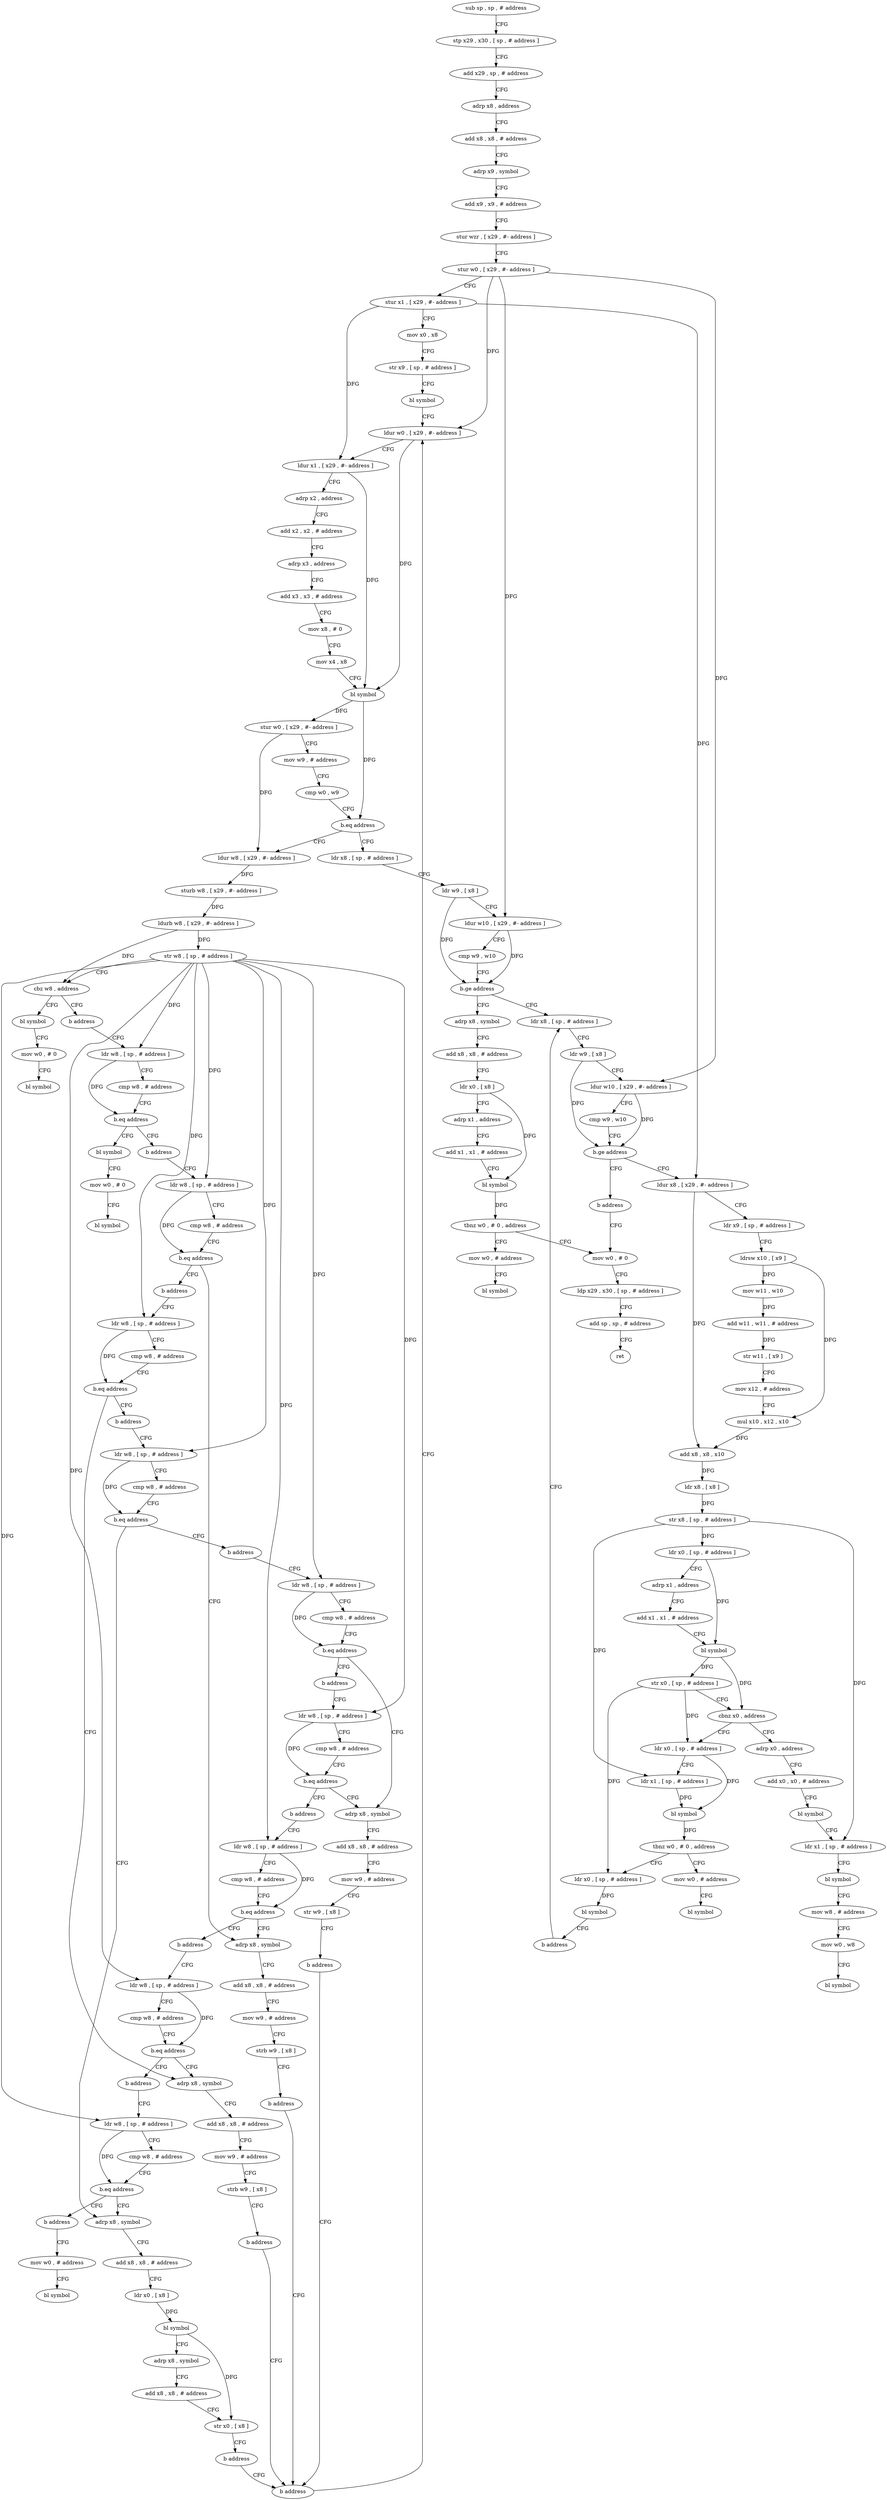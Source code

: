 digraph "func" {
"4218012" [label = "sub sp , sp , # address" ]
"4218016" [label = "stp x29 , x30 , [ sp , # address ]" ]
"4218020" [label = "add x29 , sp , # address" ]
"4218024" [label = "adrp x8 , address" ]
"4218028" [label = "add x8 , x8 , # address" ]
"4218032" [label = "adrp x9 , symbol" ]
"4218036" [label = "add x9 , x9 , # address" ]
"4218040" [label = "stur wzr , [ x29 , #- address ]" ]
"4218044" [label = "stur w0 , [ x29 , #- address ]" ]
"4218048" [label = "stur x1 , [ x29 , #- address ]" ]
"4218052" [label = "mov x0 , x8" ]
"4218056" [label = "str x9 , [ sp , # address ]" ]
"4218060" [label = "bl symbol" ]
"4218064" [label = "ldur w0 , [ x29 , #- address ]" ]
"4218412" [label = "ldr x8 , [ sp , # address ]" ]
"4218416" [label = "ldr w9 , [ x8 ]" ]
"4218420" [label = "ldur w10 , [ x29 , #- address ]" ]
"4218424" [label = "cmp w9 , w10" ]
"4218428" [label = "b.ge address" ]
"4218592" [label = "adrp x8 , symbol" ]
"4218432" [label = "ldr x8 , [ sp , # address ]" ]
"4218116" [label = "ldur w8 , [ x29 , #- address ]" ]
"4218120" [label = "sturb w8 , [ x29 , #- address ]" ]
"4218124" [label = "ldurb w8 , [ x29 , #- address ]" ]
"4218128" [label = "str w8 , [ sp , # address ]" ]
"4218132" [label = "cbz w8 , address" ]
"4218284" [label = "bl symbol" ]
"4218136" [label = "b address" ]
"4218596" [label = "add x8 , x8 , # address" ]
"4218600" [label = "ldr x0 , [ x8 ]" ]
"4218604" [label = "adrp x1 , address" ]
"4218608" [label = "add x1 , x1 , # address" ]
"4218612" [label = "bl symbol" ]
"4218616" [label = "tbnz w0 , # 0 , address" ]
"4218628" [label = "mov w0 , # 0" ]
"4218620" [label = "mov w0 , # address" ]
"4218436" [label = "ldr w9 , [ x8 ]" ]
"4218440" [label = "ldur w10 , [ x29 , #- address ]" ]
"4218444" [label = "cmp w9 , w10" ]
"4218448" [label = "b.ge address" ]
"4218588" [label = "b address" ]
"4218452" [label = "ldur x8 , [ x29 , #- address ]" ]
"4218288" [label = "mov w0 , # 0" ]
"4218292" [label = "bl symbol" ]
"4218140" [label = "ldr w8 , [ sp , # address ]" ]
"4218632" [label = "ldp x29 , x30 , [ sp , # address ]" ]
"4218636" [label = "add sp , sp , # address" ]
"4218640" [label = "ret" ]
"4218624" [label = "bl symbol" ]
"4218456" [label = "ldr x9 , [ sp , # address ]" ]
"4218460" [label = "ldrsw x10 , [ x9 ]" ]
"4218464" [label = "mov w11 , w10" ]
"4218468" [label = "add w11 , w11 , # address" ]
"4218472" [label = "str w11 , [ x9 ]" ]
"4218476" [label = "mov x12 , # address" ]
"4218480" [label = "mul x10 , x12 , x10" ]
"4218484" [label = "add x8 , x8 , x10" ]
"4218488" [label = "ldr x8 , [ x8 ]" ]
"4218492" [label = "str x8 , [ sp , # address ]" ]
"4218496" [label = "ldr x0 , [ sp , # address ]" ]
"4218500" [label = "adrp x1 , address" ]
"4218504" [label = "add x1 , x1 , # address" ]
"4218508" [label = "bl symbol" ]
"4218512" [label = "str x0 , [ sp , # address ]" ]
"4218516" [label = "cbnz x0 , address" ]
"4218552" [label = "ldr x0 , [ sp , # address ]" ]
"4218520" [label = "adrp x0 , address" ]
"4218144" [label = "cmp w8 , # address" ]
"4218148" [label = "b.eq address" ]
"4218296" [label = "bl symbol" ]
"4218152" [label = "b address" ]
"4218556" [label = "ldr x1 , [ sp , # address ]" ]
"4218560" [label = "bl symbol" ]
"4218564" [label = "tbnz w0 , # 0 , address" ]
"4218576" [label = "ldr x0 , [ sp , # address ]" ]
"4218568" [label = "mov w0 , # address" ]
"4218524" [label = "add x0 , x0 , # address" ]
"4218528" [label = "bl symbol" ]
"4218532" [label = "ldr x1 , [ sp , # address ]" ]
"4218536" [label = "bl symbol" ]
"4218540" [label = "mov w8 , # address" ]
"4218544" [label = "mov w0 , w8" ]
"4218548" [label = "bl symbol" ]
"4218300" [label = "mov w0 , # 0" ]
"4218304" [label = "bl symbol" ]
"4218156" [label = "ldr w8 , [ sp , # address ]" ]
"4218580" [label = "bl symbol" ]
"4218584" [label = "b address" ]
"4218572" [label = "bl symbol" ]
"4218160" [label = "cmp w8 , # address" ]
"4218164" [label = "b.eq address" ]
"4218328" [label = "adrp x8 , symbol" ]
"4218168" [label = "b address" ]
"4218332" [label = "add x8 , x8 , # address" ]
"4218336" [label = "mov w9 , # address" ]
"4218340" [label = "strb w9 , [ x8 ]" ]
"4218344" [label = "b address" ]
"4218408" [label = "b address" ]
"4218172" [label = "ldr w8 , [ sp , # address ]" ]
"4218176" [label = "cmp w8 , # address" ]
"4218180" [label = "b.eq address" ]
"4218348" [label = "adrp x8 , symbol" ]
"4218184" [label = "b address" ]
"4218068" [label = "ldur x1 , [ x29 , #- address ]" ]
"4218072" [label = "adrp x2 , address" ]
"4218076" [label = "add x2 , x2 , # address" ]
"4218080" [label = "adrp x3 , address" ]
"4218084" [label = "add x3 , x3 , # address" ]
"4218088" [label = "mov x8 , # 0" ]
"4218092" [label = "mov x4 , x8" ]
"4218096" [label = "bl symbol" ]
"4218100" [label = "stur w0 , [ x29 , #- address ]" ]
"4218104" [label = "mov w9 , # address" ]
"4218108" [label = "cmp w0 , w9" ]
"4218112" [label = "b.eq address" ]
"4218352" [label = "add x8 , x8 , # address" ]
"4218356" [label = "mov w9 , # address" ]
"4218360" [label = "strb w9 , [ x8 ]" ]
"4218364" [label = "b address" ]
"4218188" [label = "ldr w8 , [ sp , # address ]" ]
"4218192" [label = "cmp w8 , # address" ]
"4218196" [label = "b.eq address" ]
"4218368" [label = "adrp x8 , symbol" ]
"4218200" [label = "b address" ]
"4218372" [label = "add x8 , x8 , # address" ]
"4218376" [label = "ldr x0 , [ x8 ]" ]
"4218380" [label = "bl symbol" ]
"4218384" [label = "adrp x8 , symbol" ]
"4218388" [label = "add x8 , x8 , # address" ]
"4218392" [label = "str x0 , [ x8 ]" ]
"4218396" [label = "b address" ]
"4218204" [label = "ldr w8 , [ sp , # address ]" ]
"4218208" [label = "cmp w8 , # address" ]
"4218212" [label = "b.eq address" ]
"4218308" [label = "adrp x8 , symbol" ]
"4218216" [label = "b address" ]
"4218312" [label = "add x8 , x8 , # address" ]
"4218316" [label = "mov w9 , # address" ]
"4218320" [label = "str w9 , [ x8 ]" ]
"4218324" [label = "b address" ]
"4218220" [label = "ldr w8 , [ sp , # address ]" ]
"4218224" [label = "cmp w8 , # address" ]
"4218228" [label = "b.eq address" ]
"4218232" [label = "b address" ]
"4218236" [label = "ldr w8 , [ sp , # address ]" ]
"4218240" [label = "cmp w8 , # address" ]
"4218244" [label = "b.eq address" ]
"4218248" [label = "b address" ]
"4218252" [label = "ldr w8 , [ sp , # address ]" ]
"4218256" [label = "cmp w8 , # address" ]
"4218260" [label = "b.eq address" ]
"4218264" [label = "b address" ]
"4218268" [label = "ldr w8 , [ sp , # address ]" ]
"4218272" [label = "cmp w8 , # address" ]
"4218276" [label = "b.eq address" ]
"4218280" [label = "b address" ]
"4218400" [label = "mov w0 , # address" ]
"4218404" [label = "bl symbol" ]
"4218012" -> "4218016" [ label = "CFG" ]
"4218016" -> "4218020" [ label = "CFG" ]
"4218020" -> "4218024" [ label = "CFG" ]
"4218024" -> "4218028" [ label = "CFG" ]
"4218028" -> "4218032" [ label = "CFG" ]
"4218032" -> "4218036" [ label = "CFG" ]
"4218036" -> "4218040" [ label = "CFG" ]
"4218040" -> "4218044" [ label = "CFG" ]
"4218044" -> "4218048" [ label = "CFG" ]
"4218044" -> "4218064" [ label = "DFG" ]
"4218044" -> "4218420" [ label = "DFG" ]
"4218044" -> "4218440" [ label = "DFG" ]
"4218048" -> "4218052" [ label = "CFG" ]
"4218048" -> "4218068" [ label = "DFG" ]
"4218048" -> "4218452" [ label = "DFG" ]
"4218052" -> "4218056" [ label = "CFG" ]
"4218056" -> "4218060" [ label = "CFG" ]
"4218060" -> "4218064" [ label = "CFG" ]
"4218064" -> "4218068" [ label = "CFG" ]
"4218064" -> "4218096" [ label = "DFG" ]
"4218412" -> "4218416" [ label = "CFG" ]
"4218416" -> "4218420" [ label = "CFG" ]
"4218416" -> "4218428" [ label = "DFG" ]
"4218420" -> "4218424" [ label = "CFG" ]
"4218420" -> "4218428" [ label = "DFG" ]
"4218424" -> "4218428" [ label = "CFG" ]
"4218428" -> "4218592" [ label = "CFG" ]
"4218428" -> "4218432" [ label = "CFG" ]
"4218592" -> "4218596" [ label = "CFG" ]
"4218432" -> "4218436" [ label = "CFG" ]
"4218116" -> "4218120" [ label = "DFG" ]
"4218120" -> "4218124" [ label = "DFG" ]
"4218124" -> "4218128" [ label = "DFG" ]
"4218124" -> "4218132" [ label = "DFG" ]
"4218128" -> "4218132" [ label = "CFG" ]
"4218128" -> "4218140" [ label = "DFG" ]
"4218128" -> "4218156" [ label = "DFG" ]
"4218128" -> "4218172" [ label = "DFG" ]
"4218128" -> "4218188" [ label = "DFG" ]
"4218128" -> "4218204" [ label = "DFG" ]
"4218128" -> "4218220" [ label = "DFG" ]
"4218128" -> "4218236" [ label = "DFG" ]
"4218128" -> "4218252" [ label = "DFG" ]
"4218128" -> "4218268" [ label = "DFG" ]
"4218132" -> "4218284" [ label = "CFG" ]
"4218132" -> "4218136" [ label = "CFG" ]
"4218284" -> "4218288" [ label = "CFG" ]
"4218136" -> "4218140" [ label = "CFG" ]
"4218596" -> "4218600" [ label = "CFG" ]
"4218600" -> "4218604" [ label = "CFG" ]
"4218600" -> "4218612" [ label = "DFG" ]
"4218604" -> "4218608" [ label = "CFG" ]
"4218608" -> "4218612" [ label = "CFG" ]
"4218612" -> "4218616" [ label = "DFG" ]
"4218616" -> "4218628" [ label = "CFG" ]
"4218616" -> "4218620" [ label = "CFG" ]
"4218628" -> "4218632" [ label = "CFG" ]
"4218620" -> "4218624" [ label = "CFG" ]
"4218436" -> "4218440" [ label = "CFG" ]
"4218436" -> "4218448" [ label = "DFG" ]
"4218440" -> "4218444" [ label = "CFG" ]
"4218440" -> "4218448" [ label = "DFG" ]
"4218444" -> "4218448" [ label = "CFG" ]
"4218448" -> "4218588" [ label = "CFG" ]
"4218448" -> "4218452" [ label = "CFG" ]
"4218588" -> "4218628" [ label = "CFG" ]
"4218452" -> "4218456" [ label = "CFG" ]
"4218452" -> "4218484" [ label = "DFG" ]
"4218288" -> "4218292" [ label = "CFG" ]
"4218140" -> "4218144" [ label = "CFG" ]
"4218140" -> "4218148" [ label = "DFG" ]
"4218632" -> "4218636" [ label = "CFG" ]
"4218636" -> "4218640" [ label = "CFG" ]
"4218456" -> "4218460" [ label = "CFG" ]
"4218460" -> "4218464" [ label = "DFG" ]
"4218460" -> "4218480" [ label = "DFG" ]
"4218464" -> "4218468" [ label = "DFG" ]
"4218468" -> "4218472" [ label = "DFG" ]
"4218472" -> "4218476" [ label = "CFG" ]
"4218476" -> "4218480" [ label = "CFG" ]
"4218480" -> "4218484" [ label = "DFG" ]
"4218484" -> "4218488" [ label = "DFG" ]
"4218488" -> "4218492" [ label = "DFG" ]
"4218492" -> "4218496" [ label = "DFG" ]
"4218492" -> "4218556" [ label = "DFG" ]
"4218492" -> "4218532" [ label = "DFG" ]
"4218496" -> "4218500" [ label = "CFG" ]
"4218496" -> "4218508" [ label = "DFG" ]
"4218500" -> "4218504" [ label = "CFG" ]
"4218504" -> "4218508" [ label = "CFG" ]
"4218508" -> "4218512" [ label = "DFG" ]
"4218508" -> "4218516" [ label = "DFG" ]
"4218512" -> "4218516" [ label = "CFG" ]
"4218512" -> "4218552" [ label = "DFG" ]
"4218512" -> "4218576" [ label = "DFG" ]
"4218516" -> "4218552" [ label = "CFG" ]
"4218516" -> "4218520" [ label = "CFG" ]
"4218552" -> "4218556" [ label = "CFG" ]
"4218552" -> "4218560" [ label = "DFG" ]
"4218520" -> "4218524" [ label = "CFG" ]
"4218144" -> "4218148" [ label = "CFG" ]
"4218148" -> "4218296" [ label = "CFG" ]
"4218148" -> "4218152" [ label = "CFG" ]
"4218296" -> "4218300" [ label = "CFG" ]
"4218152" -> "4218156" [ label = "CFG" ]
"4218556" -> "4218560" [ label = "DFG" ]
"4218560" -> "4218564" [ label = "DFG" ]
"4218564" -> "4218576" [ label = "CFG" ]
"4218564" -> "4218568" [ label = "CFG" ]
"4218576" -> "4218580" [ label = "DFG" ]
"4218568" -> "4218572" [ label = "CFG" ]
"4218524" -> "4218528" [ label = "CFG" ]
"4218528" -> "4218532" [ label = "CFG" ]
"4218532" -> "4218536" [ label = "CFG" ]
"4218536" -> "4218540" [ label = "CFG" ]
"4218540" -> "4218544" [ label = "CFG" ]
"4218544" -> "4218548" [ label = "CFG" ]
"4218300" -> "4218304" [ label = "CFG" ]
"4218156" -> "4218160" [ label = "CFG" ]
"4218156" -> "4218164" [ label = "DFG" ]
"4218580" -> "4218584" [ label = "CFG" ]
"4218584" -> "4218432" [ label = "CFG" ]
"4218160" -> "4218164" [ label = "CFG" ]
"4218164" -> "4218328" [ label = "CFG" ]
"4218164" -> "4218168" [ label = "CFG" ]
"4218328" -> "4218332" [ label = "CFG" ]
"4218168" -> "4218172" [ label = "CFG" ]
"4218332" -> "4218336" [ label = "CFG" ]
"4218336" -> "4218340" [ label = "CFG" ]
"4218340" -> "4218344" [ label = "CFG" ]
"4218344" -> "4218408" [ label = "CFG" ]
"4218408" -> "4218064" [ label = "CFG" ]
"4218172" -> "4218176" [ label = "CFG" ]
"4218172" -> "4218180" [ label = "DFG" ]
"4218176" -> "4218180" [ label = "CFG" ]
"4218180" -> "4218348" [ label = "CFG" ]
"4218180" -> "4218184" [ label = "CFG" ]
"4218348" -> "4218352" [ label = "CFG" ]
"4218184" -> "4218188" [ label = "CFG" ]
"4218068" -> "4218072" [ label = "CFG" ]
"4218068" -> "4218096" [ label = "DFG" ]
"4218072" -> "4218076" [ label = "CFG" ]
"4218076" -> "4218080" [ label = "CFG" ]
"4218080" -> "4218084" [ label = "CFG" ]
"4218084" -> "4218088" [ label = "CFG" ]
"4218088" -> "4218092" [ label = "CFG" ]
"4218092" -> "4218096" [ label = "CFG" ]
"4218096" -> "4218100" [ label = "DFG" ]
"4218096" -> "4218112" [ label = "DFG" ]
"4218100" -> "4218104" [ label = "CFG" ]
"4218100" -> "4218116" [ label = "DFG" ]
"4218104" -> "4218108" [ label = "CFG" ]
"4218108" -> "4218112" [ label = "CFG" ]
"4218112" -> "4218412" [ label = "CFG" ]
"4218112" -> "4218116" [ label = "CFG" ]
"4218352" -> "4218356" [ label = "CFG" ]
"4218356" -> "4218360" [ label = "CFG" ]
"4218360" -> "4218364" [ label = "CFG" ]
"4218364" -> "4218408" [ label = "CFG" ]
"4218188" -> "4218192" [ label = "CFG" ]
"4218188" -> "4218196" [ label = "DFG" ]
"4218192" -> "4218196" [ label = "CFG" ]
"4218196" -> "4218368" [ label = "CFG" ]
"4218196" -> "4218200" [ label = "CFG" ]
"4218368" -> "4218372" [ label = "CFG" ]
"4218200" -> "4218204" [ label = "CFG" ]
"4218372" -> "4218376" [ label = "CFG" ]
"4218376" -> "4218380" [ label = "DFG" ]
"4218380" -> "4218384" [ label = "CFG" ]
"4218380" -> "4218392" [ label = "DFG" ]
"4218384" -> "4218388" [ label = "CFG" ]
"4218388" -> "4218392" [ label = "CFG" ]
"4218392" -> "4218396" [ label = "CFG" ]
"4218396" -> "4218408" [ label = "CFG" ]
"4218204" -> "4218208" [ label = "CFG" ]
"4218204" -> "4218212" [ label = "DFG" ]
"4218208" -> "4218212" [ label = "CFG" ]
"4218212" -> "4218308" [ label = "CFG" ]
"4218212" -> "4218216" [ label = "CFG" ]
"4218308" -> "4218312" [ label = "CFG" ]
"4218216" -> "4218220" [ label = "CFG" ]
"4218312" -> "4218316" [ label = "CFG" ]
"4218316" -> "4218320" [ label = "CFG" ]
"4218320" -> "4218324" [ label = "CFG" ]
"4218324" -> "4218408" [ label = "CFG" ]
"4218220" -> "4218224" [ label = "CFG" ]
"4218220" -> "4218228" [ label = "DFG" ]
"4218224" -> "4218228" [ label = "CFG" ]
"4218228" -> "4218308" [ label = "CFG" ]
"4218228" -> "4218232" [ label = "CFG" ]
"4218232" -> "4218236" [ label = "CFG" ]
"4218236" -> "4218240" [ label = "CFG" ]
"4218236" -> "4218244" [ label = "DFG" ]
"4218240" -> "4218244" [ label = "CFG" ]
"4218244" -> "4218328" [ label = "CFG" ]
"4218244" -> "4218248" [ label = "CFG" ]
"4218248" -> "4218252" [ label = "CFG" ]
"4218252" -> "4218256" [ label = "CFG" ]
"4218252" -> "4218260" [ label = "DFG" ]
"4218256" -> "4218260" [ label = "CFG" ]
"4218260" -> "4218348" [ label = "CFG" ]
"4218260" -> "4218264" [ label = "CFG" ]
"4218264" -> "4218268" [ label = "CFG" ]
"4218268" -> "4218272" [ label = "CFG" ]
"4218268" -> "4218276" [ label = "DFG" ]
"4218272" -> "4218276" [ label = "CFG" ]
"4218276" -> "4218368" [ label = "CFG" ]
"4218276" -> "4218280" [ label = "CFG" ]
"4218280" -> "4218400" [ label = "CFG" ]
"4218400" -> "4218404" [ label = "CFG" ]
}
